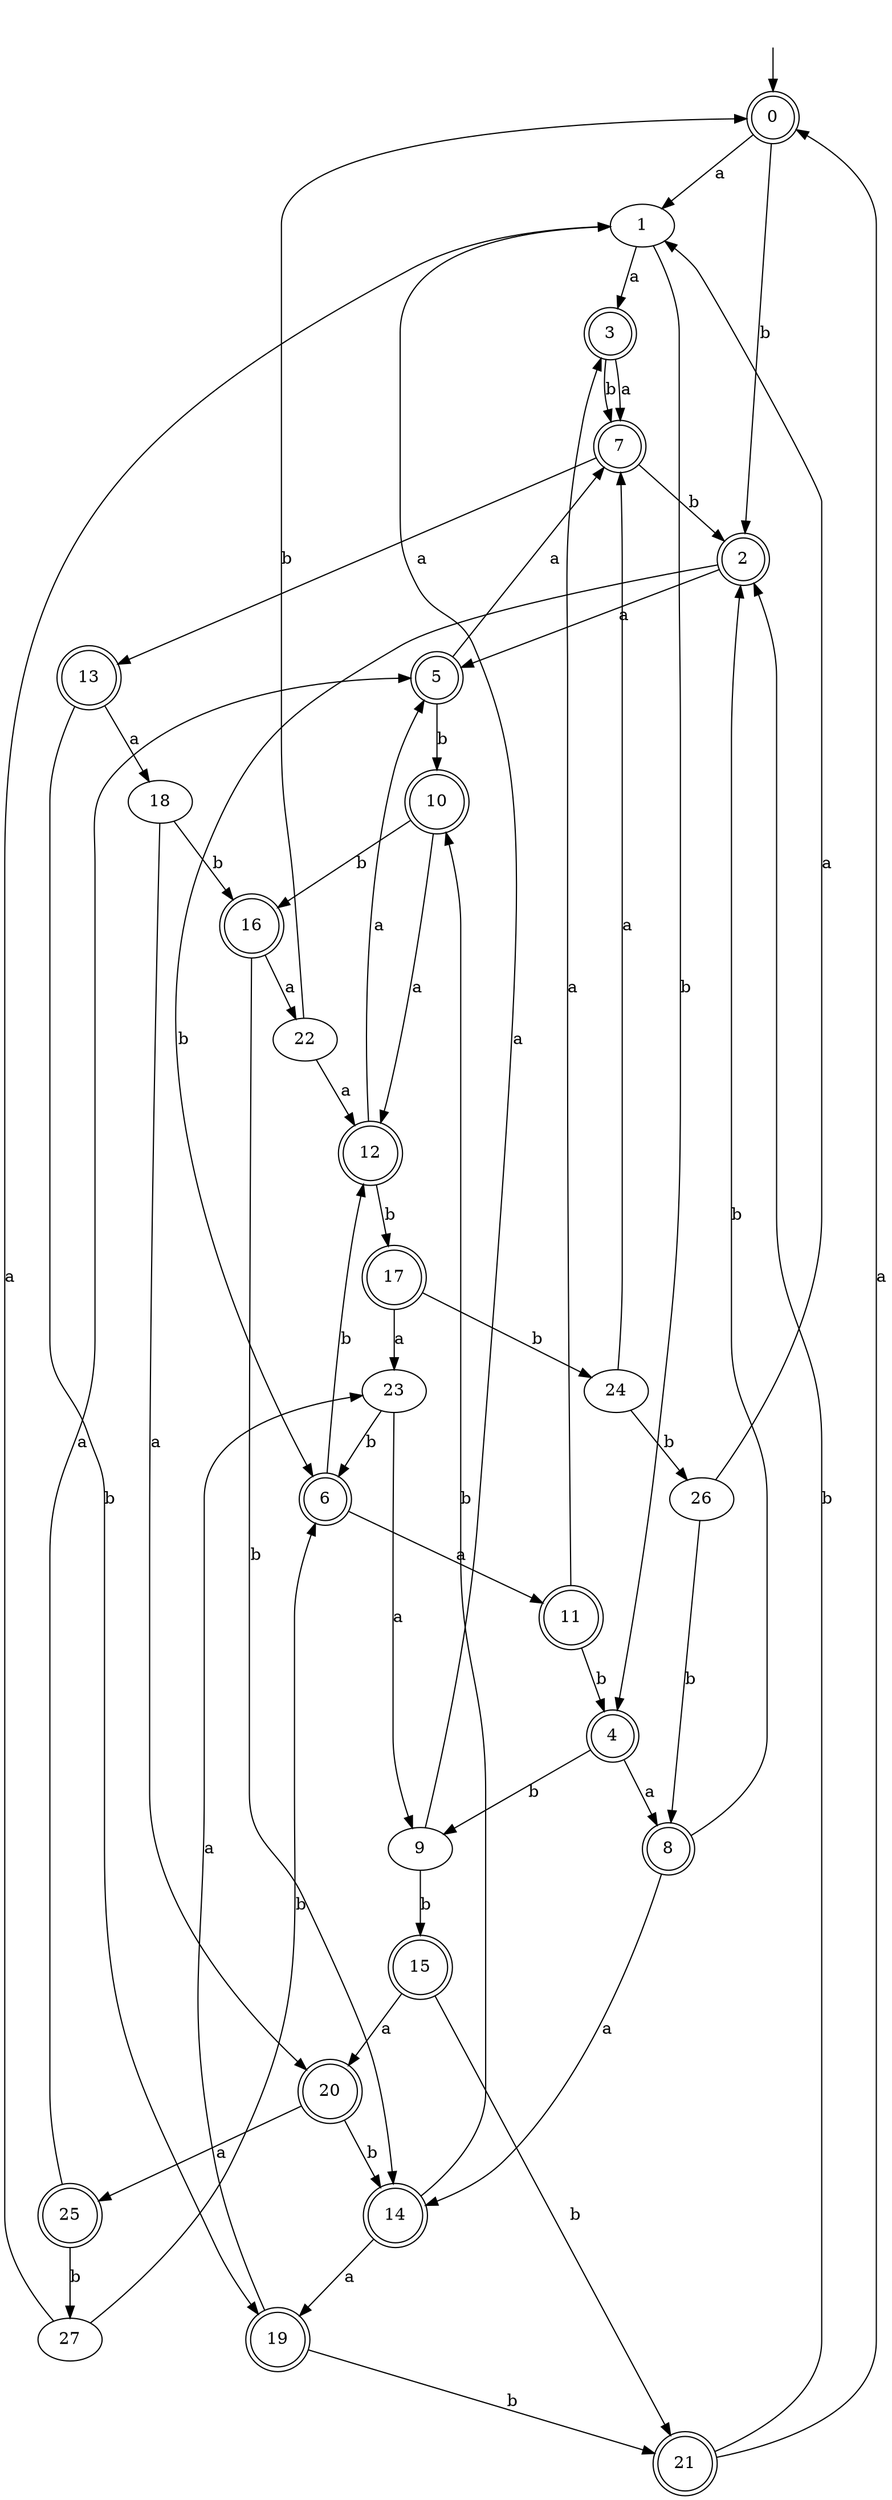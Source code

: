 digraph RandomDFA {
  __start0 [label="", shape=none];
  __start0 -> 0 [label=""];
  0 [shape=circle] [shape=doublecircle]
  0 -> 1 [label="a"]
  0 -> 2 [label="b"]
  1
  1 -> 3 [label="a"]
  1 -> 4 [label="b"]
  2 [shape=doublecircle]
  2 -> 5 [label="a"]
  2 -> 6 [label="b"]
  3 [shape=doublecircle]
  3 -> 7 [label="a"]
  3 -> 7 [label="b"]
  4 [shape=doublecircle]
  4 -> 8 [label="a"]
  4 -> 9 [label="b"]
  5 [shape=doublecircle]
  5 -> 7 [label="a"]
  5 -> 10 [label="b"]
  6 [shape=doublecircle]
  6 -> 11 [label="a"]
  6 -> 12 [label="b"]
  7 [shape=doublecircle]
  7 -> 13 [label="a"]
  7 -> 2 [label="b"]
  8 [shape=doublecircle]
  8 -> 14 [label="a"]
  8 -> 2 [label="b"]
  9
  9 -> 1 [label="a"]
  9 -> 15 [label="b"]
  10 [shape=doublecircle]
  10 -> 12 [label="a"]
  10 -> 16 [label="b"]
  11 [shape=doublecircle]
  11 -> 3 [label="a"]
  11 -> 4 [label="b"]
  12 [shape=doublecircle]
  12 -> 5 [label="a"]
  12 -> 17 [label="b"]
  13 [shape=doublecircle]
  13 -> 18 [label="a"]
  13 -> 19 [label="b"]
  14 [shape=doublecircle]
  14 -> 19 [label="a"]
  14 -> 10 [label="b"]
  15 [shape=doublecircle]
  15 -> 20 [label="a"]
  15 -> 21 [label="b"]
  16 [shape=doublecircle]
  16 -> 22 [label="a"]
  16 -> 14 [label="b"]
  17 [shape=doublecircle]
  17 -> 23 [label="a"]
  17 -> 24 [label="b"]
  18
  18 -> 20 [label="a"]
  18 -> 16 [label="b"]
  19 [shape=doublecircle]
  19 -> 23 [label="a"]
  19 -> 21 [label="b"]
  20 [shape=doublecircle]
  20 -> 25 [label="a"]
  20 -> 14 [label="b"]
  21 [shape=doublecircle]
  21 -> 0 [label="a"]
  21 -> 2 [label="b"]
  22
  22 -> 12 [label="a"]
  22 -> 0 [label="b"]
  23
  23 -> 9 [label="a"]
  23 -> 6 [label="b"]
  24
  24 -> 7 [label="a"]
  24 -> 26 [label="b"]
  25 [shape=doublecircle]
  25 -> 5 [label="a"]
  25 -> 27 [label="b"]
  26
  26 -> 1 [label="a"]
  26 -> 8 [label="b"]
  27
  27 -> 1 [label="a"]
  27 -> 6 [label="b"]
}
